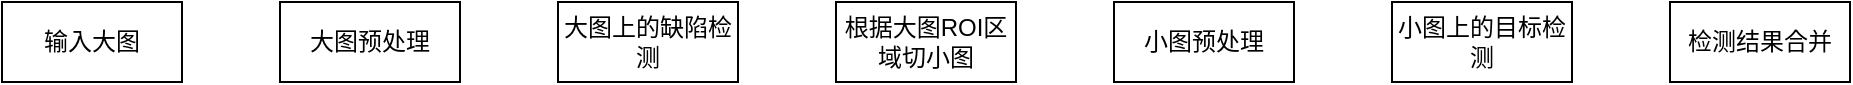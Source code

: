<mxfile version="23.1.1" type="github">
  <diagram name="第 1 页" id="5SDLZTdB81DL5kM8xQA1">
    <mxGraphModel dx="1050" dy="550" grid="1" gridSize="10" guides="1" tooltips="1" connect="1" arrows="1" fold="1" page="1" pageScale="1" pageWidth="2336" pageHeight="1654" math="0" shadow="0">
      <root>
        <mxCell id="0" />
        <mxCell id="1" parent="0" />
        <mxCell id="YpHuJ51E53qwbFPcT9pl-1" value="&lt;font style=&quot;font-size: 12px;&quot;&gt;输入大图&lt;/font&gt;" style="rounded=0;whiteSpace=wrap;html=1;" vertex="1" parent="1">
          <mxGeometry x="310" y="210" width="90" height="40" as="geometry" />
        </mxCell>
        <mxCell id="YpHuJ51E53qwbFPcT9pl-2" value="大图预处理" style="rounded=0;whiteSpace=wrap;html=1;" vertex="1" parent="1">
          <mxGeometry x="449" y="210" width="90" height="40" as="geometry" />
        </mxCell>
        <mxCell id="YpHuJ51E53qwbFPcT9pl-3" value="大图上的缺陷检测" style="rounded=0;whiteSpace=wrap;html=1;" vertex="1" parent="1">
          <mxGeometry x="588" y="210" width="90" height="40" as="geometry" />
        </mxCell>
        <mxCell id="YpHuJ51E53qwbFPcT9pl-4" value="根据大图ROI区域切小图" style="rounded=0;whiteSpace=wrap;html=1;" vertex="1" parent="1">
          <mxGeometry x="727" y="210" width="90" height="40" as="geometry" />
        </mxCell>
        <mxCell id="YpHuJ51E53qwbFPcT9pl-6" value="小图预处理" style="rounded=0;whiteSpace=wrap;html=1;" vertex="1" parent="1">
          <mxGeometry x="866" y="210" width="90" height="40" as="geometry" />
        </mxCell>
        <mxCell id="YpHuJ51E53qwbFPcT9pl-7" value="小图上的目标检测" style="rounded=0;whiteSpace=wrap;html=1;" vertex="1" parent="1">
          <mxGeometry x="1005" y="210" width="90" height="40" as="geometry" />
        </mxCell>
        <mxCell id="YpHuJ51E53qwbFPcT9pl-8" value="检测结果合并" style="rounded=0;whiteSpace=wrap;html=1;" vertex="1" parent="1">
          <mxGeometry x="1144" y="210" width="90" height="40" as="geometry" />
        </mxCell>
      </root>
    </mxGraphModel>
  </diagram>
</mxfile>
